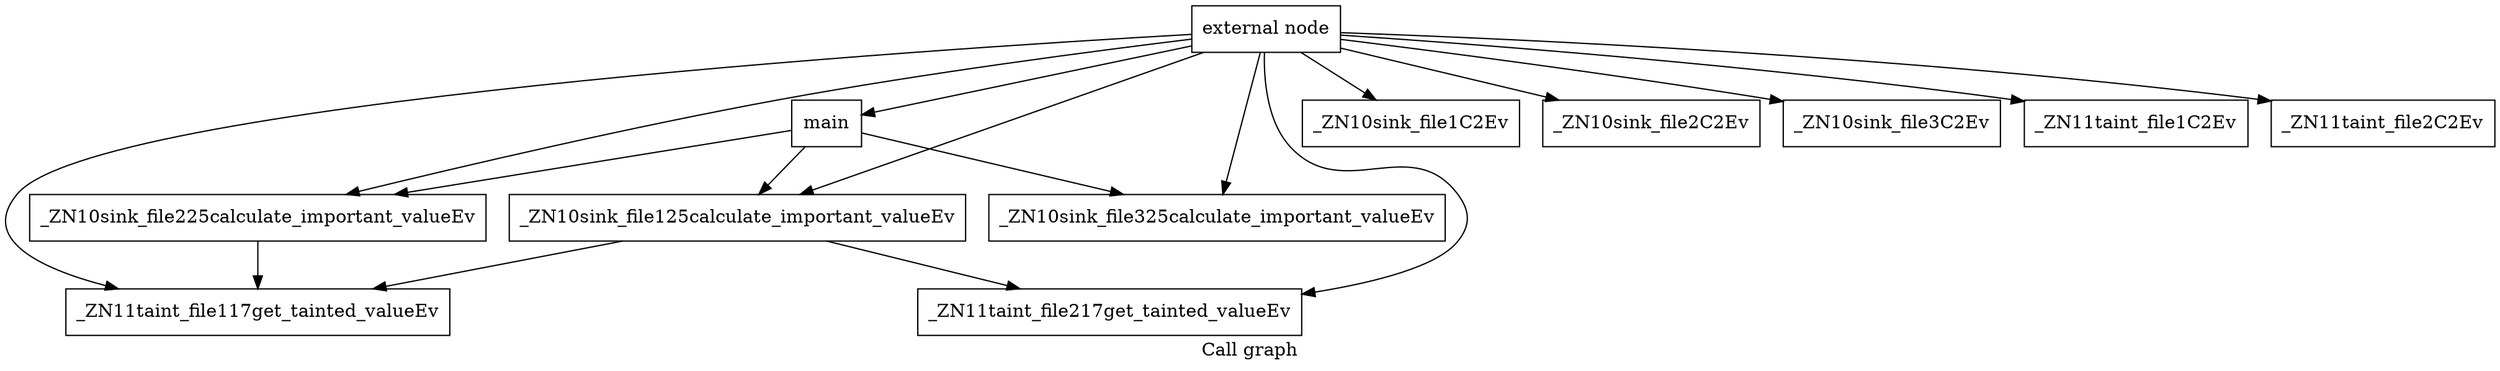 digraph "Call graph" {
	label="Call graph";

	Node0x562651704030 [shape=record,label="{external node}"];
	Node0x562651704030 -> Node0x5626517040d0;
	Node0x562651704030 -> Node0x562651728e80;
	Node0x562651704030 -> Node0x562651728920;
	Node0x562651704030 -> Node0x562651728f80;
	Node0x562651704030 -> Node0x562651728dd0;
	Node0x562651704030 -> Node0x5626517290d0;
	Node0x562651704030 -> Node0x562651728950;
	Node0x562651704030 -> Node0x562651729140;
	Node0x562651704030 -> Node0x562651704100;
	Node0x562651704030 -> Node0x5626517291b0;
	Node0x562651704030 -> Node0x562651728ff0;
	Node0x562651728e80 [shape=record,label="{_ZN10sink_file1C2Ev}"];
	Node0x562651728f80 [shape=record,label="{_ZN10sink_file2C2Ev}"];
	Node0x5626517290d0 [shape=record,label="{_ZN10sink_file3C2Ev}"];
	Node0x562651729140 [shape=record,label="{_ZN11taint_file1C2Ev}"];
	Node0x5626517291b0 [shape=record,label="{_ZN11taint_file2C2Ev}"];
	Node0x5626517040d0 [shape=record,label="{main}"];
	Node0x5626517040d0 -> Node0x562651728920;
	Node0x5626517040d0 -> Node0x562651728dd0;
	Node0x5626517040d0 -> Node0x562651728950;
	Node0x562651728920 [shape=record,label="{_ZN10sink_file125calculate_important_valueEv}"];
	Node0x562651728920 -> Node0x562651704100;
	Node0x562651728920 -> Node0x562651728ff0;
	Node0x562651728dd0 [shape=record,label="{_ZN10sink_file225calculate_important_valueEv}"];
	Node0x562651728dd0 -> Node0x562651704100;
	Node0x562651728950 [shape=record,label="{_ZN10sink_file325calculate_important_valueEv}"];
	Node0x562651704100 [shape=record,label="{_ZN11taint_file117get_tainted_valueEv}"];
	Node0x562651728ff0 [shape=record,label="{_ZN11taint_file217get_tainted_valueEv}"];
}
